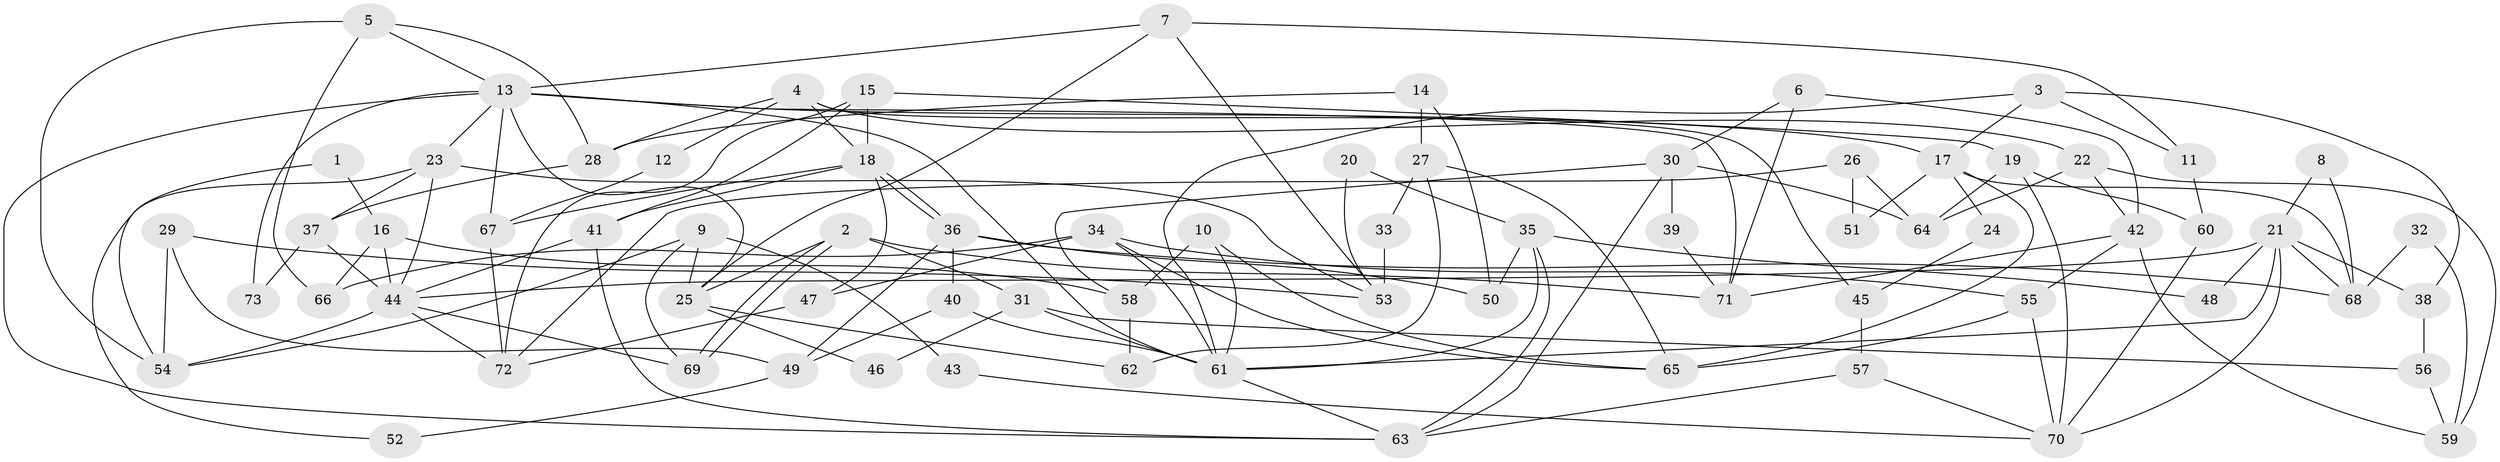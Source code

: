 // coarse degree distribution, {4: 0.16666666666666666, 6: 0.16666666666666666, 7: 0.08333333333333333, 8: 0.08333333333333333, 13: 0.027777777777777776, 2: 0.1388888888888889, 3: 0.25, 5: 0.08333333333333333}
// Generated by graph-tools (version 1.1) at 2025/18/03/04/25 18:18:45]
// undirected, 73 vertices, 146 edges
graph export_dot {
graph [start="1"]
  node [color=gray90,style=filled];
  1;
  2;
  3;
  4;
  5;
  6;
  7;
  8;
  9;
  10;
  11;
  12;
  13;
  14;
  15;
  16;
  17;
  18;
  19;
  20;
  21;
  22;
  23;
  24;
  25;
  26;
  27;
  28;
  29;
  30;
  31;
  32;
  33;
  34;
  35;
  36;
  37;
  38;
  39;
  40;
  41;
  42;
  43;
  44;
  45;
  46;
  47;
  48;
  49;
  50;
  51;
  52;
  53;
  54;
  55;
  56;
  57;
  58;
  59;
  60;
  61;
  62;
  63;
  64;
  65;
  66;
  67;
  68;
  69;
  70;
  71;
  72;
  73;
  1 -- 54;
  1 -- 16;
  2 -- 69;
  2 -- 69;
  2 -- 25;
  2 -- 31;
  2 -- 71;
  3 -- 61;
  3 -- 17;
  3 -- 11;
  3 -- 38;
  4 -- 22;
  4 -- 18;
  4 -- 12;
  4 -- 28;
  4 -- 45;
  5 -- 28;
  5 -- 13;
  5 -- 54;
  5 -- 66;
  6 -- 30;
  6 -- 42;
  6 -- 71;
  7 -- 13;
  7 -- 25;
  7 -- 11;
  7 -- 53;
  8 -- 68;
  8 -- 21;
  9 -- 69;
  9 -- 54;
  9 -- 25;
  9 -- 43;
  10 -- 65;
  10 -- 61;
  10 -- 58;
  11 -- 60;
  12 -- 67;
  13 -- 71;
  13 -- 61;
  13 -- 17;
  13 -- 23;
  13 -- 25;
  13 -- 63;
  13 -- 67;
  13 -- 73;
  14 -- 27;
  14 -- 50;
  14 -- 28;
  15 -- 41;
  15 -- 18;
  15 -- 19;
  15 -- 72;
  16 -- 44;
  16 -- 66;
  16 -- 58;
  17 -- 68;
  17 -- 24;
  17 -- 51;
  17 -- 65;
  18 -- 67;
  18 -- 36;
  18 -- 36;
  18 -- 41;
  18 -- 47;
  19 -- 70;
  19 -- 60;
  19 -- 64;
  20 -- 35;
  20 -- 53;
  21 -- 44;
  21 -- 70;
  21 -- 38;
  21 -- 48;
  21 -- 61;
  21 -- 68;
  22 -- 42;
  22 -- 59;
  22 -- 64;
  23 -- 37;
  23 -- 44;
  23 -- 52;
  23 -- 53;
  24 -- 45;
  25 -- 46;
  25 -- 62;
  26 -- 64;
  26 -- 72;
  26 -- 51;
  27 -- 65;
  27 -- 62;
  27 -- 33;
  28 -- 37;
  29 -- 53;
  29 -- 54;
  29 -- 49;
  30 -- 58;
  30 -- 64;
  30 -- 39;
  30 -- 63;
  31 -- 61;
  31 -- 46;
  31 -- 56;
  32 -- 68;
  32 -- 59;
  33 -- 53;
  34 -- 47;
  34 -- 61;
  34 -- 55;
  34 -- 65;
  34 -- 66;
  35 -- 63;
  35 -- 61;
  35 -- 48;
  35 -- 50;
  36 -- 40;
  36 -- 49;
  36 -- 50;
  36 -- 68;
  37 -- 44;
  37 -- 73;
  38 -- 56;
  39 -- 71;
  40 -- 49;
  40 -- 61;
  41 -- 63;
  41 -- 44;
  42 -- 71;
  42 -- 55;
  42 -- 59;
  43 -- 70;
  44 -- 54;
  44 -- 69;
  44 -- 72;
  45 -- 57;
  47 -- 72;
  49 -- 52;
  55 -- 65;
  55 -- 70;
  56 -- 59;
  57 -- 63;
  57 -- 70;
  58 -- 62;
  60 -- 70;
  61 -- 63;
  67 -- 72;
}
